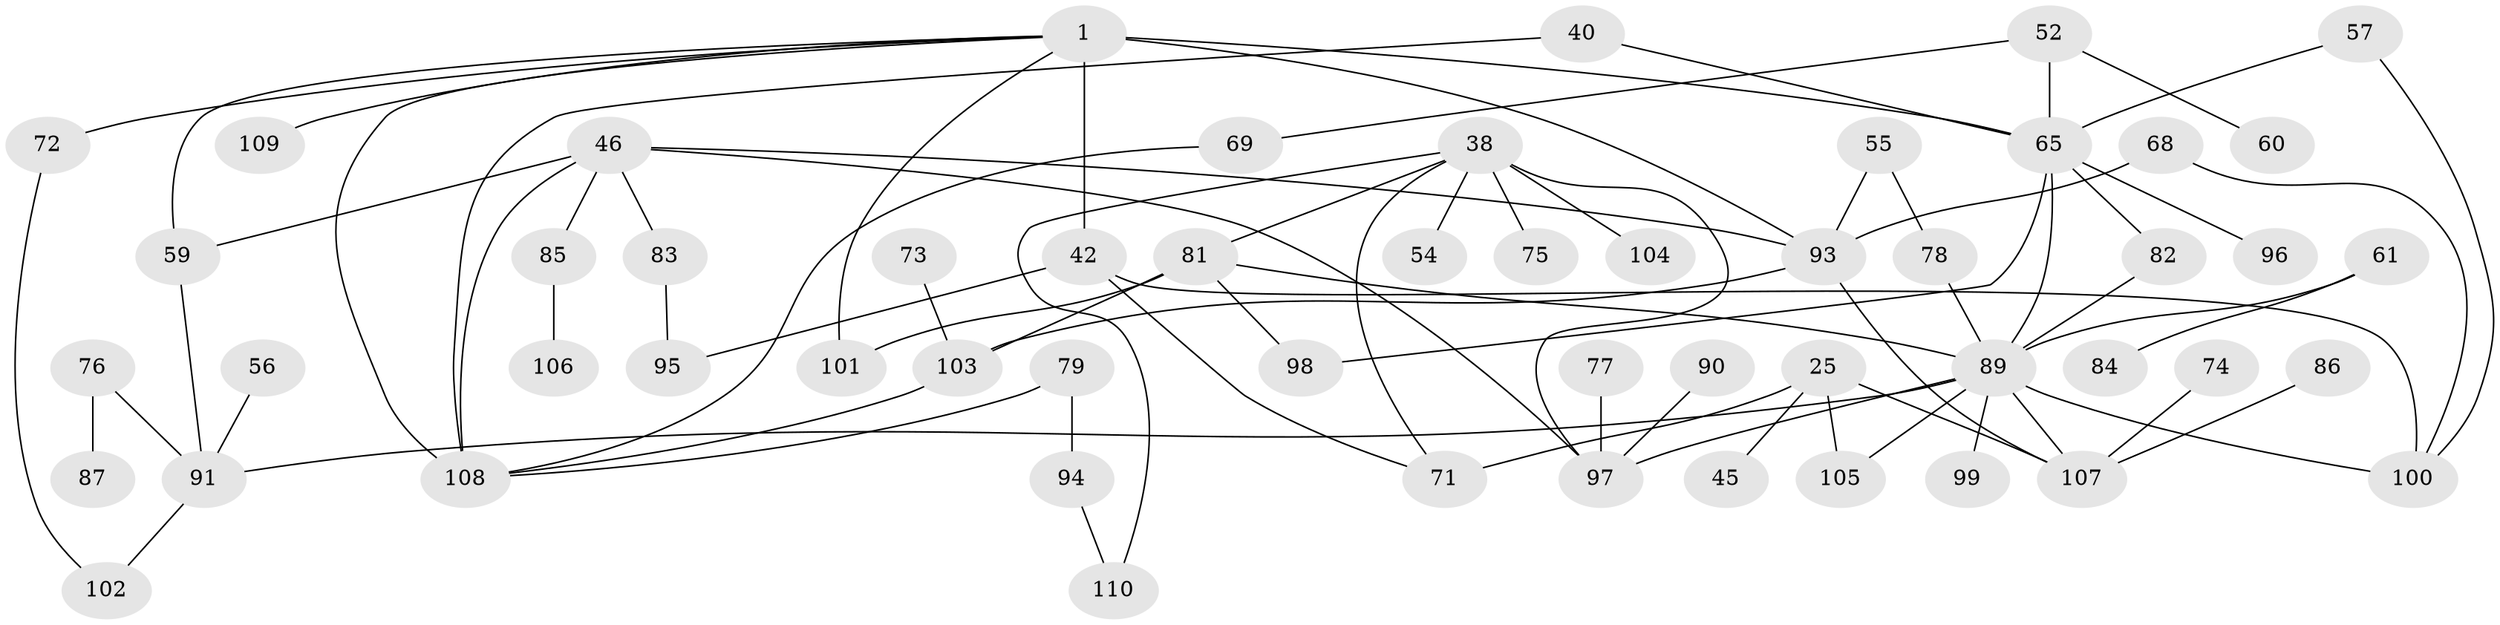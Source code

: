 // original degree distribution, {11: 0.00909090909090909, 8: 0.00909090909090909, 5: 0.07272727272727272, 9: 0.00909090909090909, 4: 0.09090909090909091, 2: 0.39090909090909093, 3: 0.2, 1: 0.21818181818181817}
// Generated by graph-tools (version 1.1) at 2025/41/03/09/25 04:41:48]
// undirected, 55 vertices, 77 edges
graph export_dot {
graph [start="1"]
  node [color=gray90,style=filled];
  1;
  25;
  38 [super="+35"];
  40;
  42 [super="+24"];
  45;
  46 [super="+34"];
  52 [super="+14+50"];
  54;
  55;
  56;
  57;
  59 [super="+20+15"];
  60 [super="+22"];
  61;
  65 [super="+43+2"];
  68;
  69;
  71 [super="+64"];
  72 [super="+17"];
  73;
  74;
  75;
  76;
  77;
  78;
  79;
  81 [super="+26+39+63"];
  82 [super="+11"];
  83 [super="+67"];
  84;
  85;
  86;
  87;
  89 [super="+6+49+47+36"];
  90;
  91 [super="+9+32"];
  93 [super="+4+37"];
  94;
  95;
  96;
  97 [super="+53+70+88"];
  98;
  99;
  100 [super="+29+44"];
  101;
  102;
  103 [super="+23"];
  104 [super="+92"];
  105 [super="+80"];
  106;
  107 [super="+66+51"];
  108 [super="+3+12+31"];
  109;
  110;
  1 -- 42 [weight=2];
  1 -- 109;
  1 -- 65 [weight=2];
  1 -- 101;
  1 -- 108;
  1 -- 93 [weight=2];
  1 -- 72;
  1 -- 59;
  25 -- 45;
  25 -- 105 [weight=2];
  25 -- 107;
  25 -- 71;
  38 -- 75;
  38 -- 104 [weight=2];
  38 -- 54;
  38 -- 110;
  38 -- 97;
  38 -- 81;
  38 -- 71;
  40 -- 65;
  40 -- 108;
  42 -- 71;
  42 -- 95;
  42 -- 100 [weight=2];
  46 -- 85;
  46 -- 83 [weight=2];
  46 -- 108 [weight=2];
  46 -- 93;
  46 -- 59;
  46 -- 97;
  52 -- 65 [weight=2];
  52 -- 69;
  52 -- 60;
  55 -- 78;
  55 -- 93;
  56 -- 91;
  57 -- 100;
  57 -- 65;
  59 -- 91;
  61 -- 84;
  61 -- 89;
  65 -- 96;
  65 -- 98;
  65 -- 82 [weight=2];
  65 -- 89;
  68 -- 93;
  68 -- 100;
  69 -- 108;
  72 -- 102;
  73 -- 103;
  74 -- 107;
  76 -- 87;
  76 -- 91;
  77 -- 97;
  78 -- 89;
  79 -- 94;
  79 -- 108;
  81 -- 89;
  81 -- 98;
  81 -- 101;
  81 -- 103;
  82 -- 89;
  83 -- 95;
  85 -- 106;
  86 -- 107;
  89 -- 97;
  89 -- 91;
  89 -- 105;
  89 -- 99;
  89 -- 107;
  89 -- 100;
  90 -- 97;
  91 -- 102;
  93 -- 103;
  93 -- 107;
  94 -- 110;
  103 -- 108;
}
